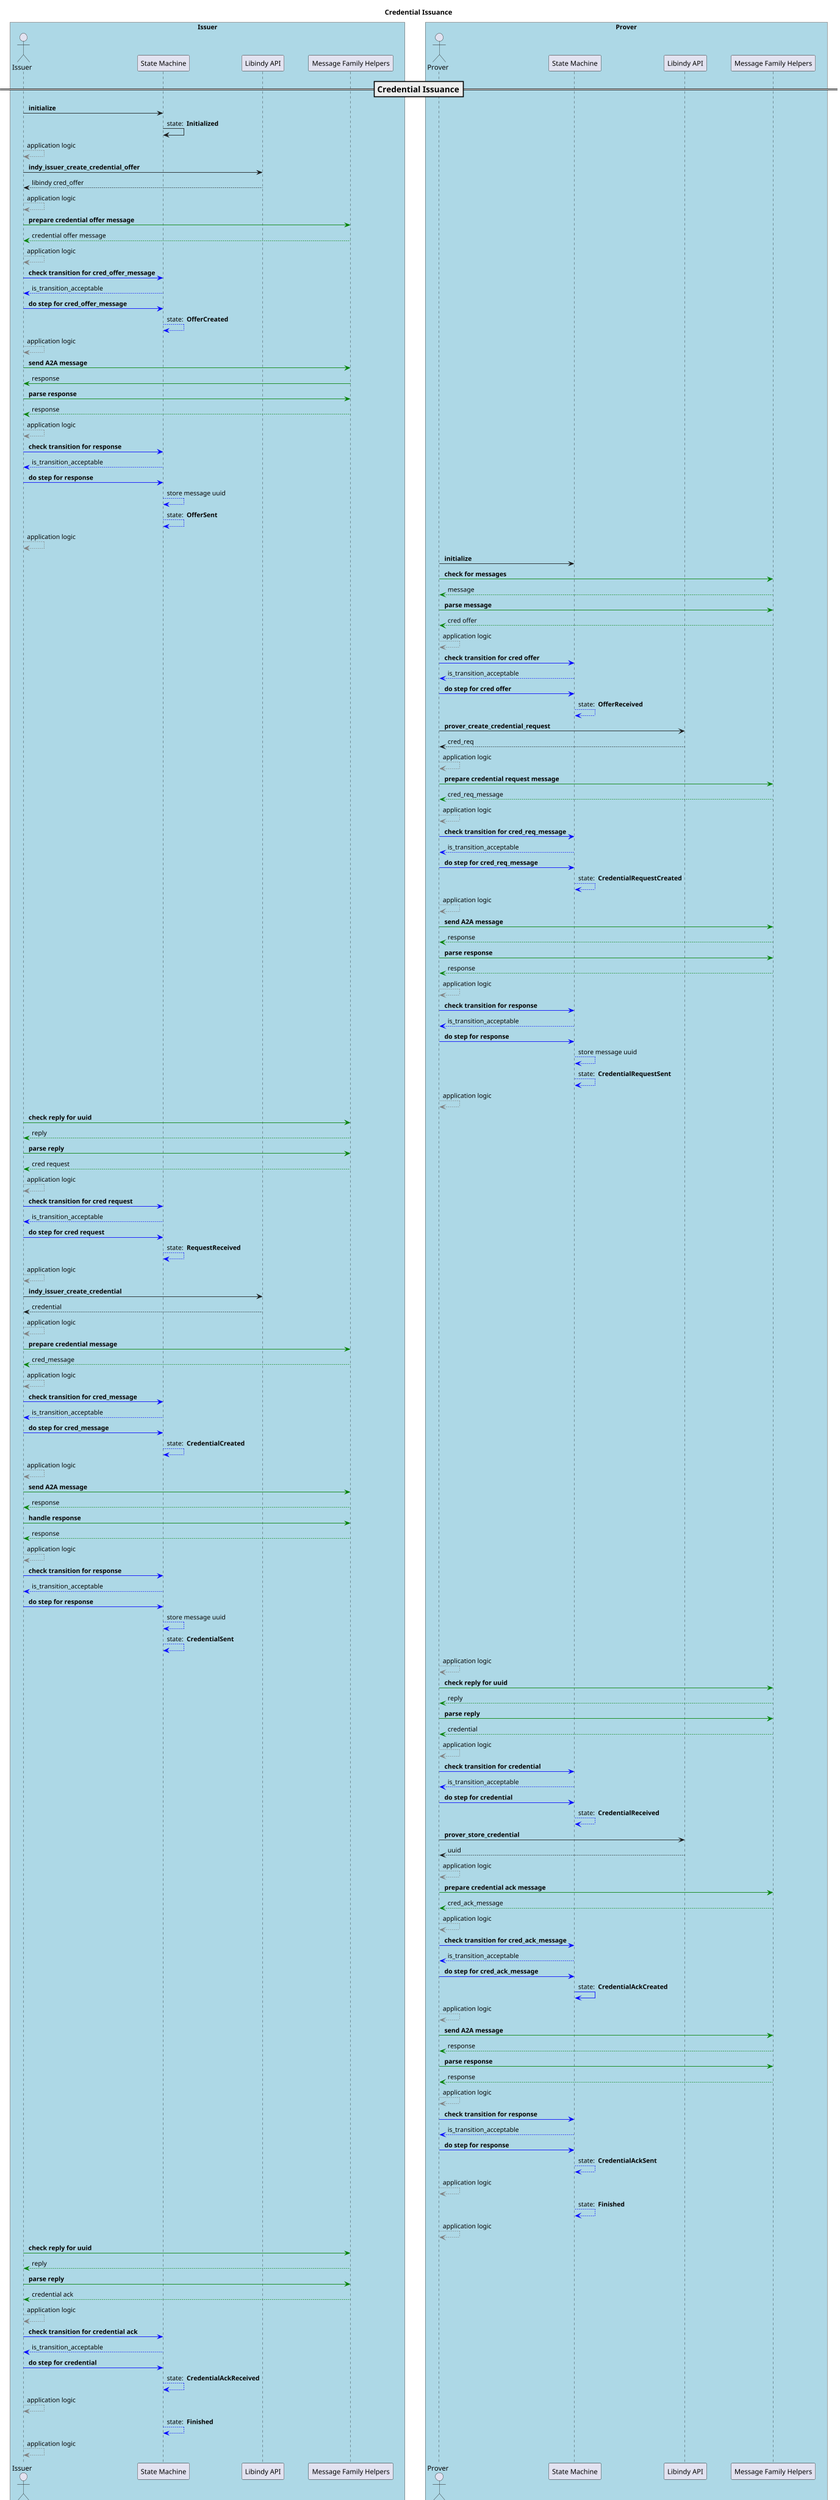 @startuml
skinparam ParticipantPadding 20
skinparam BoxPadding 20

title Credential Issuance
scale 0.8

box "Issuer" #LightBlue
actor "Issuer" as I
participant "State Machine" as ISM
participant "Libindy API" as ILA
participant "Message Family Helpers" as IH
endbox

box "Prover" #LightBlue
actor "Prover" as P
participant "State Machine" as PSM
participant "Libindy API" as PLA
participant "Message Family Helpers" as PH
endbox

=== Credential Issuance ==

I -> ISM: <b> initialize
ISM -> ISM: state: <b> Initialized
I -[#grey]-> I: application logic
I -> ILA: <b> indy_issuer_create_credential_offer
ILA --> I: libindy cred_offer
I -[#grey]-> I: application logic
I -[#green]> IH: <b> prepare credential offer message
IH -[#green]-> I: credential offer message
I -[#grey]-> I: application logic
I -[#blue]> ISM: <b> check transition for cred_offer_message
ISM -[#blue]-> I: is_transition_acceptable
I -[#blue]> ISM: <b> do step for cred_offer_message
ISM -[#blue]-> ISM: state: <b> OfferCreated
I -[#grey]-> I: application logic
I -[#green]> IH: <b> send A2A message
IH -[#green]> I: response
I -[#green]> IH: <b> parse response
I <-[#green]- IH: response
I -[#grey]-> I: application logic
I -[#blue]> ISM: <b> check transition for response
ISM -[#blue]-> I: is_transition_acceptable
I -[#blue]> ISM: <b> do step for response
ISM -[#blue]-> ISM: store message uuid
ISM -[#blue]-> ISM: state: <b> OfferSent
I -[#grey]-> I: application logic

P -> PSM: <b> initialize
P -[#green]> PH: <b> check for messages
PH -[#green]-> P: message
P -[#green]> PH: <b> parse message
P <-[#green]- PH: cred offer
P -[#grey]-> P: application logic
P -[#blue]> PSM: <b> check transition for cred offer
PSM -[#blue]-> P: is_transition_acceptable
P -[#blue]> PSM: <b> do step for cred offer
PSM -[#blue]-> PSM: state: <b> OfferReceived
P -> PLA: <b> prover_create_credential_request
PLA --> P: cred_req
P -[#grey]-> P: application logic
P -[#green]> PH: <b> prepare credential request message
PH -[#green]-> P: cred_req_message
P -[#grey]-> P: application logic
P -[#blue]> PSM: <b> check transition for cred_req_message
PSM -[#blue]-> P: is_transition_acceptable
P -[#blue]> PSM: <b> do step for cred_req_message
PSM -[#blue]-> PSM: state: <b> CredentialRequestCreated
P -[#grey]-> P: application logic
P -[#green]> PH: <b> send A2A message
P <-[#green]- PH: response
P -[#green]> PH: <b> parse response
P <-[#green]- PH: response
P -[#grey]-> P: application logic
P -[#blue]> PSM: <b> check transition for response
PSM -[#blue]-> P: is_transition_acceptable
P -[#blue]> PSM: <b> do step for response
PSM -[#blue]-> PSM: store message uuid
PSM -[#blue]-> PSM: state: <b> CredentialRequestSent
P -[#grey]-> P: application logic

I -[#green]> IH: <b> check reply for uuid
IH -[#green]-> I: reply
I -[#green]> IH: <b> parse reply
I <-[#green]- IH: cred request
I -[#grey]-> I: application logic
I -[#blue]> ISM: <b> check transition for cred request
ISM -[#blue]-> I: is_transition_acceptable
I -[#blue]> ISM: <b> do step for cred request
ISM -[#blue]-> ISM: state: <b> RequestReceived
I -[#grey]-> I: application logic
I -> ILA: <b> indy_issuer_create_credential
ILA --> I: credential
I -[#grey]-> I: application logic
I -[#green]> IH: <b> prepare credential message
IH -[#green]-> I: cred_message
I -[#grey]-> I: application logic
I -[#blue]> ISM: <b> check transition for cred_message
ISM -[#blue]-> I: is_transition_acceptable
I -[#blue]> ISM: <b> do step for cred_message
ISM -[#blue]-> ISM: state: <b> CredentialCreated
I -[#grey]-> I: application logic
I -[#green]> IH: <b> send A2A message
IH -[#green]-> I: response
I -[#green]> IH: <b> handle response
I <-[#green]- IH: response
I -[#grey]-> I: application logic
I -[#blue]> ISM: <b> check transition for response
ISM -[#blue]-> I: is_transition_acceptable
I -[#blue]> ISM: <b> do step for response
ISM -[#blue]-> ISM: store message uuid
ISM -[#blue]-> ISM: state: <b> CredentialSent
P -[#grey]-> P: application logic

P -[#green]> PH: <b> check reply for uuid
PH -[#green]-> P: reply
P -[#green]> PH: <b> parse reply
P <-[#green]- PH: credential
P -[#grey]-> P: application logic
P -[#blue]> PSM: <b> check transition for credential
PSM -[#blue]-> P: is_transition_acceptable
P -[#blue]> PSM: <b> do step for credential
PSM -[#blue]-> PSM: state: <b> CredentialReceived
P -> PLA: <b> prover_store_credential
PLA --> P: uuid
P -[#grey]-> P: application logic
P -[#green]> PH: <b> prepare credential ack message
PH -[#green]-> P: cred_ack_message
P -[#grey]-> P: application logic
P -[#blue]> PSM: <b> check transition for cred_ack_message
PSM -[#blue]-> P: is_transition_acceptable
P -[#blue]> PSM: <b> do step for cred_ack_message
PSM -[#blue]> PSM: state: <b> CredentialAckCreated
P -[#grey]-> P: application logic
P -[#green]> PH: <b> send A2A message
PH -[#green]-> P: response
P -[#green]> PH: <b> parse response
P <-[#green]- PH: response
P -[#grey]-> P: application logic
P -[#blue]> PSM: <b> check transition for response
PSM -[#blue]-> P: is_transition_acceptable
P -[#blue]> PSM: <b> do step for response
PSM -[#blue]-> PSM: state: <b> CredentialAckSent
P -[#grey]-> P: application logic
PSM -[#blue]-> PSM: state: <b> Finished
P -[#grey]-> P: application logic

I -[#green]> IH: <b> check reply for uuid
IH -[#green]-> I: reply
I -[#green]> IH: <b> parse reply
I <-[#green]- IH: credential ack
I -[#grey]-> I: application logic
I -[#blue]> ISM: <b> check transition for credential ack
ISM -[#blue]-> I: is_transition_acceptable
I -[#blue]> ISM: <b> do step for credential
ISM -[#blue]-> ISM: state: <b> CredentialAckReceived
I -[#grey]-> I: application logic
ISM -[#blue]-> ISM: state: <b> Finished
I -[#grey]-> I: application logic

@enduml
